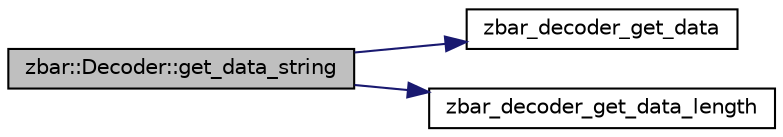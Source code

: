 digraph G
{
  edge [fontname="Helvetica",fontsize="10",labelfontname="Helvetica",labelfontsize="10"];
  node [fontname="Helvetica",fontsize="10",shape=record];
  rankdir=LR;
  Node1 [label="zbar::Decoder::get_data_string",height=0.2,width=0.4,color="black", fillcolor="grey75", style="filled" fontcolor="black"];
  Node1 -> Node2 [color="midnightblue",fontsize="10",style="solid"];
  Node2 [label="zbar_decoder_get_data",height=0.2,width=0.4,color="black", fillcolor="white", style="filled",URL="$zbar_8h.html#a53545dda7bf36342b1f7b323cfceea49"];
  Node1 -> Node3 [color="midnightblue",fontsize="10",style="solid"];
  Node3 [label="zbar_decoder_get_data_length",height=0.2,width=0.4,color="black", fillcolor="white", style="filled",URL="$zbar_8h.html#ac9da21447b269d2c503b011777c041f3"];
}
